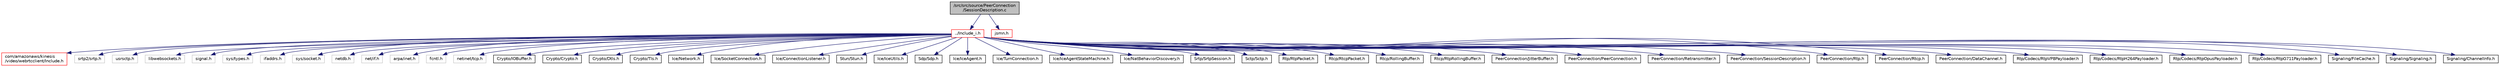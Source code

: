 digraph "/src/src/source/PeerConnection/SessionDescription.c"
{
 // LATEX_PDF_SIZE
  edge [fontname="Helvetica",fontsize="10",labelfontname="Helvetica",labelfontsize="10"];
  node [fontname="Helvetica",fontsize="10",shape=record];
  Node1 [label="/src/src/source/PeerConnection\l/SessionDescription.c",height=0.2,width=0.4,color="black", fillcolor="grey75", style="filled", fontcolor="black",tooltip=" "];
  Node1 -> Node2 [color="midnightblue",fontsize="10",style="solid",fontname="Helvetica"];
  Node2 [label="../Include_i.h",height=0.2,width=0.4,color="red", fillcolor="white", style="filled",URL="$Include__i_8h.html",tooltip=" "];
  Node2 -> Node3 [color="midnightblue",fontsize="10",style="solid",fontname="Helvetica"];
  Node3 [label="com/amazonaws/kinesis\l/video/webrtcclient/Include.h",height=0.2,width=0.4,color="red", fillcolor="white", style="filled",URL="$Include_8h.html",tooltip=" "];
  Node2 -> Node8 [color="midnightblue",fontsize="10",style="solid",fontname="Helvetica"];
  Node8 [label="srtp2/srtp.h",height=0.2,width=0.4,color="grey75", fillcolor="white", style="filled",tooltip=" "];
  Node2 -> Node9 [color="midnightblue",fontsize="10",style="solid",fontname="Helvetica"];
  Node9 [label="usrsctp.h",height=0.2,width=0.4,color="grey75", fillcolor="white", style="filled",tooltip=" "];
  Node2 -> Node10 [color="midnightblue",fontsize="10",style="solid",fontname="Helvetica"];
  Node10 [label="libwebsockets.h",height=0.2,width=0.4,color="grey75", fillcolor="white", style="filled",tooltip=" "];
  Node2 -> Node11 [color="midnightblue",fontsize="10",style="solid",fontname="Helvetica"];
  Node11 [label="signal.h",height=0.2,width=0.4,color="grey75", fillcolor="white", style="filled",tooltip=" "];
  Node2 -> Node12 [color="midnightblue",fontsize="10",style="solid",fontname="Helvetica"];
  Node12 [label="sys/types.h",height=0.2,width=0.4,color="grey75", fillcolor="white", style="filled",tooltip=" "];
  Node2 -> Node13 [color="midnightblue",fontsize="10",style="solid",fontname="Helvetica"];
  Node13 [label="ifaddrs.h",height=0.2,width=0.4,color="grey75", fillcolor="white", style="filled",tooltip=" "];
  Node2 -> Node14 [color="midnightblue",fontsize="10",style="solid",fontname="Helvetica"];
  Node14 [label="sys/socket.h",height=0.2,width=0.4,color="grey75", fillcolor="white", style="filled",tooltip=" "];
  Node2 -> Node15 [color="midnightblue",fontsize="10",style="solid",fontname="Helvetica"];
  Node15 [label="netdb.h",height=0.2,width=0.4,color="grey75", fillcolor="white", style="filled",tooltip=" "];
  Node2 -> Node16 [color="midnightblue",fontsize="10",style="solid",fontname="Helvetica"];
  Node16 [label="net/if.h",height=0.2,width=0.4,color="grey75", fillcolor="white", style="filled",tooltip=" "];
  Node2 -> Node17 [color="midnightblue",fontsize="10",style="solid",fontname="Helvetica"];
  Node17 [label="arpa/inet.h",height=0.2,width=0.4,color="grey75", fillcolor="white", style="filled",tooltip=" "];
  Node2 -> Node18 [color="midnightblue",fontsize="10",style="solid",fontname="Helvetica"];
  Node18 [label="fcntl.h",height=0.2,width=0.4,color="grey75", fillcolor="white", style="filled",tooltip=" "];
  Node2 -> Node19 [color="midnightblue",fontsize="10",style="solid",fontname="Helvetica"];
  Node19 [label="netinet/tcp.h",height=0.2,width=0.4,color="grey75", fillcolor="white", style="filled",tooltip=" "];
  Node2 -> Node20 [color="midnightblue",fontsize="10",style="solid",fontname="Helvetica"];
  Node20 [label="Crypto/IOBuffer.h",height=0.2,width=0.4,color="black", fillcolor="white", style="filled",URL="$IOBuffer_8h.html",tooltip=" "];
  Node2 -> Node21 [color="midnightblue",fontsize="10",style="solid",fontname="Helvetica"];
  Node21 [label="Crypto/Crypto.h",height=0.2,width=0.4,color="black", fillcolor="white", style="filled",URL="$Crypto_8h.html",tooltip=" "];
  Node2 -> Node22 [color="midnightblue",fontsize="10",style="solid",fontname="Helvetica"];
  Node22 [label="Crypto/Dtls.h",height=0.2,width=0.4,color="black", fillcolor="white", style="filled",URL="$Dtls_8h.html",tooltip=" "];
  Node2 -> Node23 [color="midnightblue",fontsize="10",style="solid",fontname="Helvetica"];
  Node23 [label="Crypto/Tls.h",height=0.2,width=0.4,color="black", fillcolor="white", style="filled",URL="$Tls_8h.html",tooltip=" "];
  Node2 -> Node24 [color="midnightblue",fontsize="10",style="solid",fontname="Helvetica"];
  Node24 [label="Ice/Network.h",height=0.2,width=0.4,color="black", fillcolor="white", style="filled",URL="$Network_8h.html",tooltip=" "];
  Node2 -> Node25 [color="midnightblue",fontsize="10",style="solid",fontname="Helvetica"];
  Node25 [label="Ice/SocketConnection.h",height=0.2,width=0.4,color="black", fillcolor="white", style="filled",URL="$SocketConnection_8h.html",tooltip=" "];
  Node2 -> Node26 [color="midnightblue",fontsize="10",style="solid",fontname="Helvetica"];
  Node26 [label="Ice/ConnectionListener.h",height=0.2,width=0.4,color="black", fillcolor="white", style="filled",URL="$ConnectionListener_8h.html",tooltip=" "];
  Node2 -> Node27 [color="midnightblue",fontsize="10",style="solid",fontname="Helvetica"];
  Node27 [label="Stun/Stun.h",height=0.2,width=0.4,color="black", fillcolor="white", style="filled",URL="$Stun_8h.html",tooltip=" "];
  Node2 -> Node28 [color="midnightblue",fontsize="10",style="solid",fontname="Helvetica"];
  Node28 [label="Ice/IceUtils.h",height=0.2,width=0.4,color="black", fillcolor="white", style="filled",URL="$IceUtils_8h.html",tooltip=" "];
  Node2 -> Node29 [color="midnightblue",fontsize="10",style="solid",fontname="Helvetica"];
  Node29 [label="Sdp/Sdp.h",height=0.2,width=0.4,color="black", fillcolor="white", style="filled",URL="$Sdp_8h.html",tooltip=" "];
  Node2 -> Node30 [color="midnightblue",fontsize="10",style="solid",fontname="Helvetica"];
  Node30 [label="Ice/IceAgent.h",height=0.2,width=0.4,color="black", fillcolor="white", style="filled",URL="$IceAgent_8h.html",tooltip=" "];
  Node2 -> Node31 [color="midnightblue",fontsize="10",style="solid",fontname="Helvetica"];
  Node31 [label="Ice/TurnConnection.h",height=0.2,width=0.4,color="black", fillcolor="white", style="filled",URL="$TurnConnection_8h.html",tooltip=" "];
  Node2 -> Node32 [color="midnightblue",fontsize="10",style="solid",fontname="Helvetica"];
  Node32 [label="Ice/IceAgentStateMachine.h",height=0.2,width=0.4,color="black", fillcolor="white", style="filled",URL="$IceAgentStateMachine_8h.html",tooltip=" "];
  Node2 -> Node33 [color="midnightblue",fontsize="10",style="solid",fontname="Helvetica"];
  Node33 [label="Ice/NatBehaviorDiscovery.h",height=0.2,width=0.4,color="black", fillcolor="white", style="filled",URL="$NatBehaviorDiscovery_8h.html",tooltip=" "];
  Node2 -> Node34 [color="midnightblue",fontsize="10",style="solid",fontname="Helvetica"];
  Node34 [label="Srtp/SrtpSession.h",height=0.2,width=0.4,color="black", fillcolor="white", style="filled",URL="$SrtpSession_8h.html",tooltip=" "];
  Node2 -> Node35 [color="midnightblue",fontsize="10",style="solid",fontname="Helvetica"];
  Node35 [label="Sctp/Sctp.h",height=0.2,width=0.4,color="black", fillcolor="white", style="filled",URL="$Sctp_8h.html",tooltip=" "];
  Node2 -> Node36 [color="midnightblue",fontsize="10",style="solid",fontname="Helvetica"];
  Node36 [label="Rtp/RtpPacket.h",height=0.2,width=0.4,color="black", fillcolor="white", style="filled",URL="$RtpPacket_8h.html",tooltip=" "];
  Node2 -> Node37 [color="midnightblue",fontsize="10",style="solid",fontname="Helvetica"];
  Node37 [label="Rtcp/RtcpPacket.h",height=0.2,width=0.4,color="black", fillcolor="white", style="filled",URL="$RtcpPacket_8h.html",tooltip=" "];
  Node2 -> Node38 [color="midnightblue",fontsize="10",style="solid",fontname="Helvetica"];
  Node38 [label="Rtcp/RollingBuffer.h",height=0.2,width=0.4,color="black", fillcolor="white", style="filled",URL="$RollingBuffer_8h.html",tooltip=" "];
  Node2 -> Node39 [color="midnightblue",fontsize="10",style="solid",fontname="Helvetica"];
  Node39 [label="Rtcp/RtpRollingBuffer.h",height=0.2,width=0.4,color="black", fillcolor="white", style="filled",URL="$RtpRollingBuffer_8h.html",tooltip=" "];
  Node2 -> Node40 [color="midnightblue",fontsize="10",style="solid",fontname="Helvetica"];
  Node40 [label="PeerConnection/JitterBuffer.h",height=0.2,width=0.4,color="black", fillcolor="white", style="filled",URL="$JitterBuffer_8h.html",tooltip=" "];
  Node2 -> Node41 [color="midnightblue",fontsize="10",style="solid",fontname="Helvetica"];
  Node41 [label="PeerConnection/PeerConnection.h",height=0.2,width=0.4,color="black", fillcolor="white", style="filled",URL="$PeerConnection_8h.html",tooltip=" "];
  Node2 -> Node42 [color="midnightblue",fontsize="10",style="solid",fontname="Helvetica"];
  Node42 [label="PeerConnection/Retransmitter.h",height=0.2,width=0.4,color="black", fillcolor="white", style="filled",URL="$Retransmitter_8h.html",tooltip=" "];
  Node2 -> Node43 [color="midnightblue",fontsize="10",style="solid",fontname="Helvetica"];
  Node43 [label="PeerConnection/SessionDescription.h",height=0.2,width=0.4,color="black", fillcolor="white", style="filled",URL="$SessionDescription_8h.html",tooltip=" "];
  Node2 -> Node44 [color="midnightblue",fontsize="10",style="solid",fontname="Helvetica"];
  Node44 [label="PeerConnection/Rtp.h",height=0.2,width=0.4,color="black", fillcolor="white", style="filled",URL="$Rtp_8h.html",tooltip=" "];
  Node2 -> Node45 [color="midnightblue",fontsize="10",style="solid",fontname="Helvetica"];
  Node45 [label="PeerConnection/Rtcp.h",height=0.2,width=0.4,color="black", fillcolor="white", style="filled",URL="$Rtcp_8h.html",tooltip=" "];
  Node2 -> Node46 [color="midnightblue",fontsize="10",style="solid",fontname="Helvetica"];
  Node46 [label="PeerConnection/DataChannel.h",height=0.2,width=0.4,color="black", fillcolor="white", style="filled",URL="$DataChannel_8h.html",tooltip=" "];
  Node2 -> Node47 [color="midnightblue",fontsize="10",style="solid",fontname="Helvetica"];
  Node47 [label="Rtp/Codecs/RtpVP8Payloader.h",height=0.2,width=0.4,color="black", fillcolor="white", style="filled",URL="$RtpVP8Payloader_8h.html",tooltip=" "];
  Node2 -> Node48 [color="midnightblue",fontsize="10",style="solid",fontname="Helvetica"];
  Node48 [label="Rtp/Codecs/RtpH264Payloader.h",height=0.2,width=0.4,color="black", fillcolor="white", style="filled",URL="$RtpH264Payloader_8h.html",tooltip=" "];
  Node2 -> Node49 [color="midnightblue",fontsize="10",style="solid",fontname="Helvetica"];
  Node49 [label="Rtp/Codecs/RtpOpusPayloader.h",height=0.2,width=0.4,color="black", fillcolor="white", style="filled",URL="$RtpOpusPayloader_8h.html",tooltip=" "];
  Node2 -> Node50 [color="midnightblue",fontsize="10",style="solid",fontname="Helvetica"];
  Node50 [label="Rtp/Codecs/RtpG711Payloader.h",height=0.2,width=0.4,color="black", fillcolor="white", style="filled",URL="$RtpG711Payloader_8h.html",tooltip=" "];
  Node2 -> Node51 [color="midnightblue",fontsize="10",style="solid",fontname="Helvetica"];
  Node51 [label="Signaling/FileCache.h",height=0.2,width=0.4,color="black", fillcolor="white", style="filled",URL="$FileCache_8h.html",tooltip=" "];
  Node2 -> Node52 [color="midnightblue",fontsize="10",style="solid",fontname="Helvetica"];
  Node52 [label="Signaling/Signaling.h",height=0.2,width=0.4,color="black", fillcolor="white", style="filled",URL="$Signaling_8h.html",tooltip=" "];
  Node2 -> Node53 [color="midnightblue",fontsize="10",style="solid",fontname="Helvetica"];
  Node53 [label="Signaling/ChannelInfo.h",height=0.2,width=0.4,color="black", fillcolor="white", style="filled",URL="$ChannelInfo_8h.html",tooltip=" "];
  Node1 -> Node57 [color="midnightblue",fontsize="10",style="solid",fontname="Helvetica"];
  Node57 [label="jsmn.h",height=0.2,width=0.4,color="red", fillcolor="white", style="filled",URL="$jsmn_8h.html",tooltip=" "];
}
